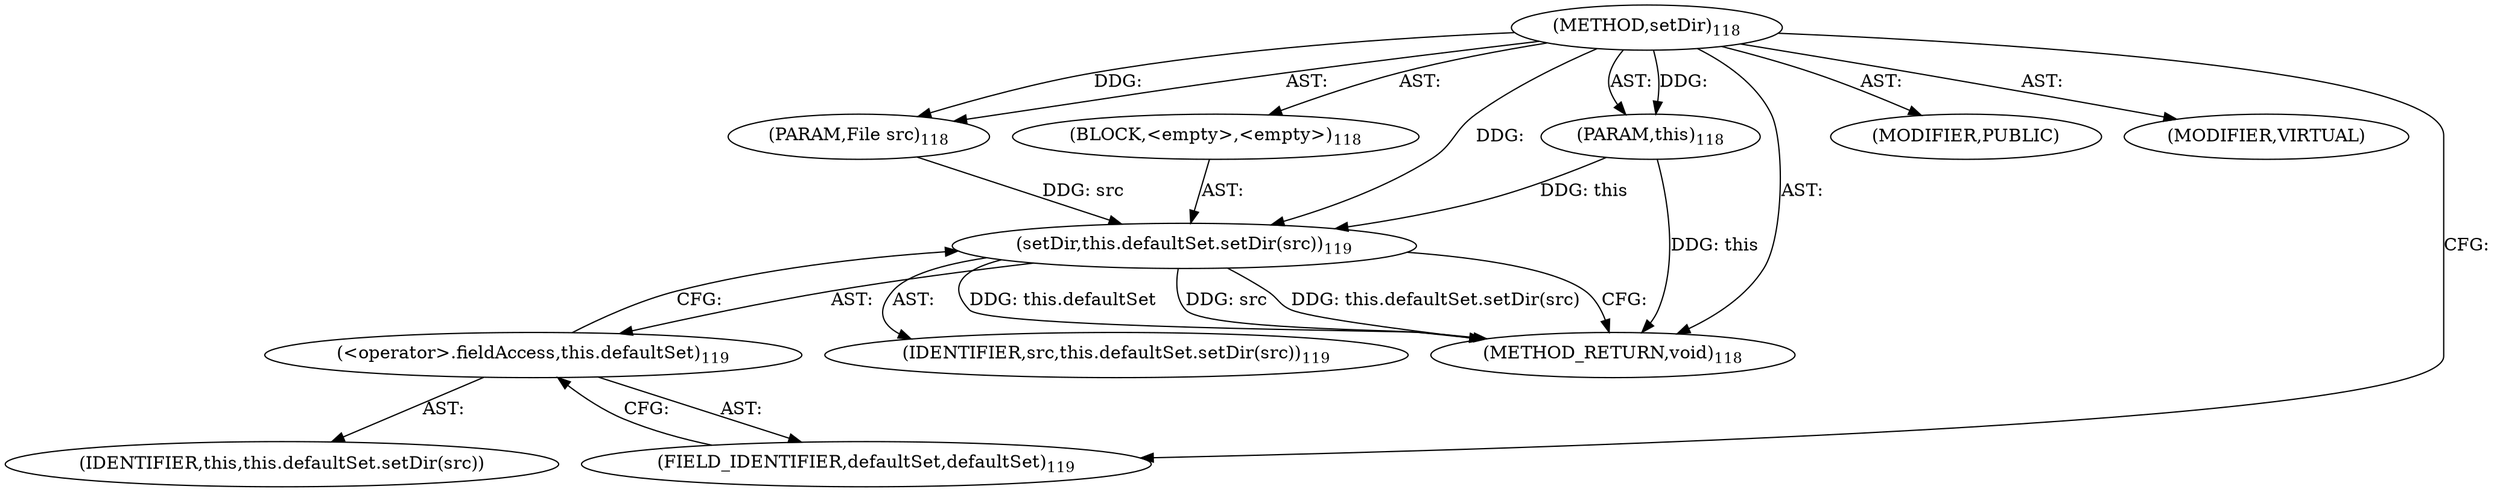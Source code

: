 digraph "setDir" {  
"111669149699" [label = <(METHOD,setDir)<SUB>118</SUB>> ]
"115964117004" [label = <(PARAM,this)<SUB>118</SUB>> ]
"115964117005" [label = <(PARAM,File src)<SUB>118</SUB>> ]
"25769803779" [label = <(BLOCK,&lt;empty&gt;,&lt;empty&gt;)<SUB>118</SUB>> ]
"30064771092" [label = <(setDir,this.defaultSet.setDir(src))<SUB>119</SUB>> ]
"30064771093" [label = <(&lt;operator&gt;.fieldAccess,this.defaultSet)<SUB>119</SUB>> ]
"68719476773" [label = <(IDENTIFIER,this,this.defaultSet.setDir(src))> ]
"55834574853" [label = <(FIELD_IDENTIFIER,defaultSet,defaultSet)<SUB>119</SUB>> ]
"68719476774" [label = <(IDENTIFIER,src,this.defaultSet.setDir(src))<SUB>119</SUB>> ]
"133143986185" [label = <(MODIFIER,PUBLIC)> ]
"133143986186" [label = <(MODIFIER,VIRTUAL)> ]
"128849018883" [label = <(METHOD_RETURN,void)<SUB>118</SUB>> ]
  "111669149699" -> "115964117004"  [ label = "AST: "] 
  "111669149699" -> "115964117005"  [ label = "AST: "] 
  "111669149699" -> "25769803779"  [ label = "AST: "] 
  "111669149699" -> "133143986185"  [ label = "AST: "] 
  "111669149699" -> "133143986186"  [ label = "AST: "] 
  "111669149699" -> "128849018883"  [ label = "AST: "] 
  "25769803779" -> "30064771092"  [ label = "AST: "] 
  "30064771092" -> "30064771093"  [ label = "AST: "] 
  "30064771092" -> "68719476774"  [ label = "AST: "] 
  "30064771093" -> "68719476773"  [ label = "AST: "] 
  "30064771093" -> "55834574853"  [ label = "AST: "] 
  "30064771092" -> "128849018883"  [ label = "CFG: "] 
  "30064771093" -> "30064771092"  [ label = "CFG: "] 
  "55834574853" -> "30064771093"  [ label = "CFG: "] 
  "111669149699" -> "55834574853"  [ label = "CFG: "] 
  "115964117004" -> "128849018883"  [ label = "DDG: this"] 
  "30064771092" -> "128849018883"  [ label = "DDG: this.defaultSet"] 
  "30064771092" -> "128849018883"  [ label = "DDG: src"] 
  "30064771092" -> "128849018883"  [ label = "DDG: this.defaultSet.setDir(src)"] 
  "111669149699" -> "115964117004"  [ label = "DDG: "] 
  "111669149699" -> "115964117005"  [ label = "DDG: "] 
  "115964117004" -> "30064771092"  [ label = "DDG: this"] 
  "115964117005" -> "30064771092"  [ label = "DDG: src"] 
  "111669149699" -> "30064771092"  [ label = "DDG: "] 
}
